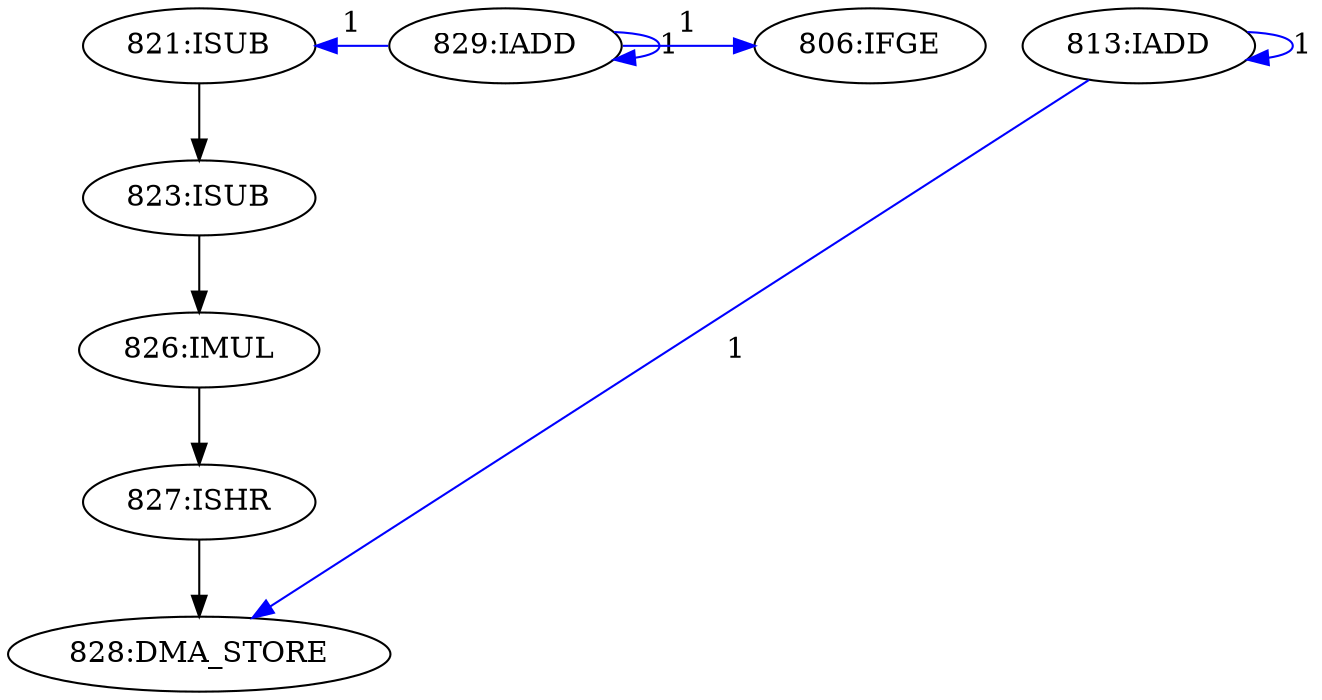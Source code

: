 digraph depgraph {
n0 [label="828:DMA_STORE"];
n1 [label="827:ISHR"];
n1 -> n0;
n2 [label="826:IMUL"];
n2 -> n1;
n3 [label="823:ISUB"];
n4 [label="821:ISUB"];
n4 -> n3;
n3 -> n2;
n5 [label="829:IADD"];
n5 -> n4 [constraint=false,color=blue,label="1"];
n5 -> n5 [constraint=false,color=blue,label="1"];
n6 [label="806:IFGE"];
n5 -> n6 [constraint=false,color=blue,label="1"];
n7 [label="813:IADD"];
n7 -> n0 [constraint=false,color=blue,label="1"];
n7 -> n7 [constraint=false,color=blue,label="1"];
}